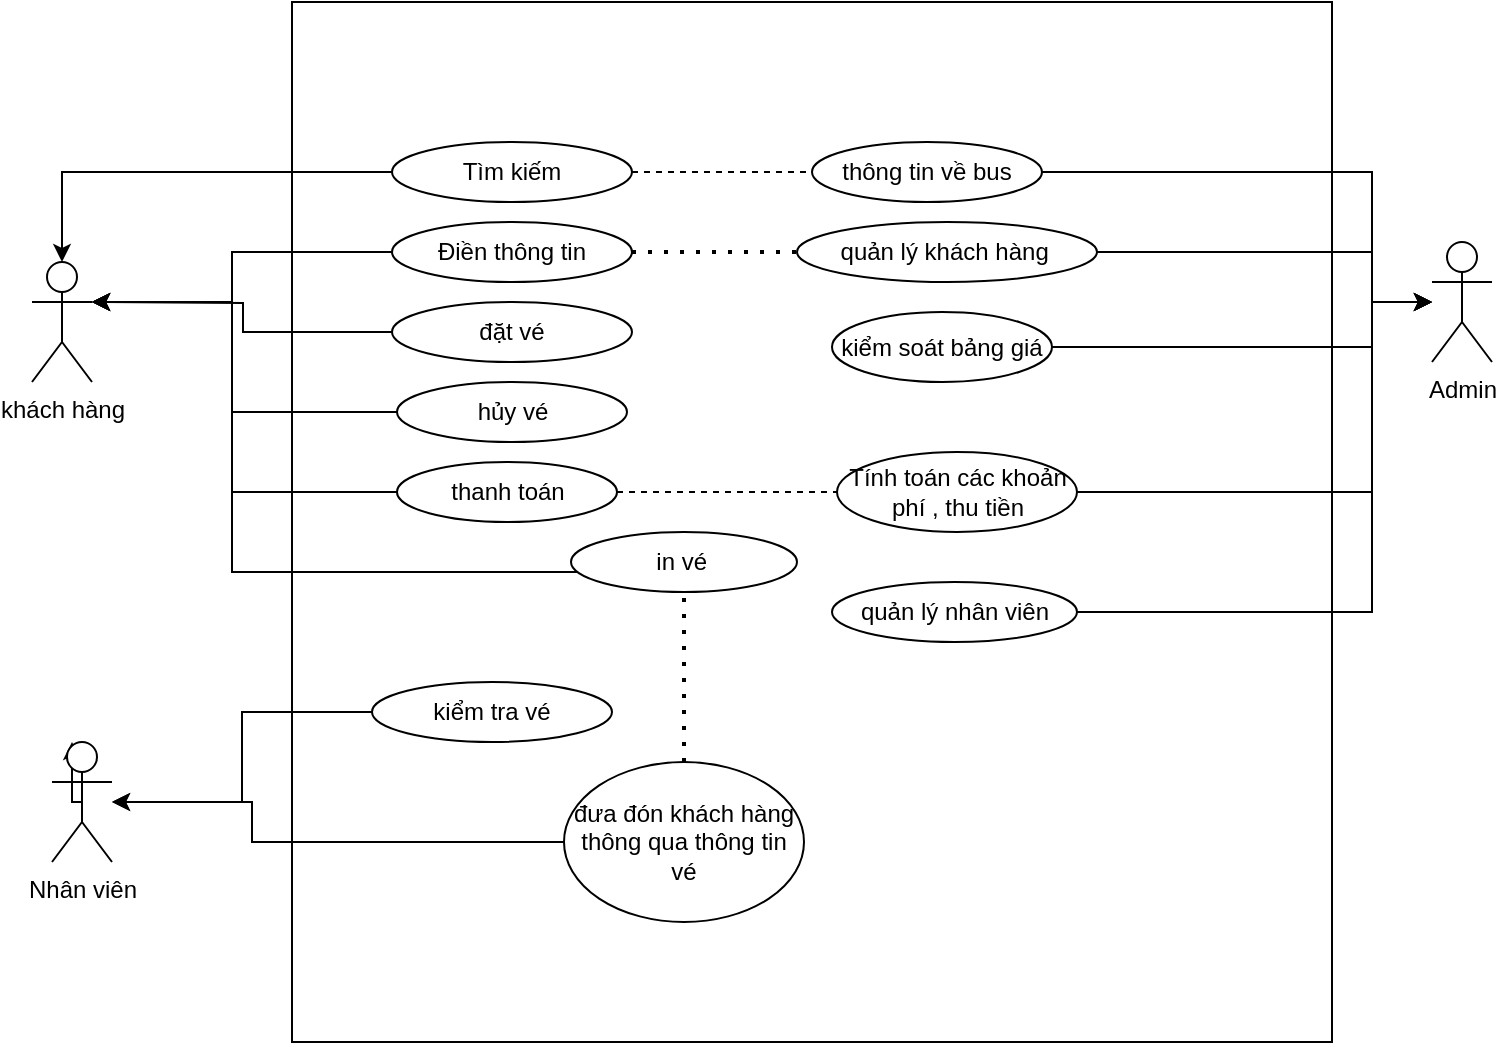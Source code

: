 <mxfile version="13.7.5" type="github">
  <diagram id="j31mRTm_-CNbjtzLo3Qr" name="Page-1">
    <mxGraphModel dx="782" dy="483" grid="1" gridSize="10" guides="1" tooltips="1" connect="1" arrows="1" fold="1" page="1" pageScale="1" pageWidth="850" pageHeight="1100" math="0" shadow="0">
      <root>
        <mxCell id="0" />
        <mxCell id="1" parent="0" />
        <mxCell id="pvcZD3t7a6kfpfQKi11r-1" value="" style="whiteSpace=wrap;html=1;aspect=fixed;" vertex="1" parent="1">
          <mxGeometry x="180" y="500" width="520" height="520" as="geometry" />
        </mxCell>
        <mxCell id="pvcZD3t7a6kfpfQKi11r-4" value="khách hàng&lt;br&gt;" style="shape=umlActor;verticalLabelPosition=bottom;verticalAlign=top;html=1;outlineConnect=0;" vertex="1" parent="1">
          <mxGeometry x="50" y="630" width="30" height="60" as="geometry" />
        </mxCell>
        <mxCell id="pvcZD3t7a6kfpfQKi11r-5" value="Admin&lt;br&gt;" style="shape=umlActor;verticalLabelPosition=bottom;verticalAlign=top;html=1;outlineConnect=0;" vertex="1" parent="1">
          <mxGeometry x="750" y="620" width="30" height="60" as="geometry" />
        </mxCell>
        <mxCell id="pvcZD3t7a6kfpfQKi11r-12" style="edgeStyle=orthogonalEdgeStyle;rounded=0;orthogonalLoop=1;jettySize=auto;html=1;exitX=0;exitY=0.5;exitDx=0;exitDy=0;" edge="1" parent="1" source="pvcZD3t7a6kfpfQKi11r-6" target="pvcZD3t7a6kfpfQKi11r-4">
          <mxGeometry relative="1" as="geometry" />
        </mxCell>
        <mxCell id="pvcZD3t7a6kfpfQKi11r-6" value="Tìm kiếm" style="ellipse;whiteSpace=wrap;html=1;" vertex="1" parent="1">
          <mxGeometry x="230" y="570" width="120" height="30" as="geometry" />
        </mxCell>
        <mxCell id="pvcZD3t7a6kfpfQKi11r-9" style="edgeStyle=orthogonalEdgeStyle;rounded=0;orthogonalLoop=1;jettySize=auto;html=1;exitX=0.5;exitY=0.5;exitDx=0;exitDy=0;exitPerimeter=0;" edge="1" parent="1" source="pvcZD3t7a6kfpfQKi11r-8">
          <mxGeometry relative="1" as="geometry">
            <mxPoint x="70" y="870" as="targetPoint" />
          </mxGeometry>
        </mxCell>
        <mxCell id="pvcZD3t7a6kfpfQKi11r-8" value="Nhân viên&lt;br&gt;" style="shape=umlActor;verticalLabelPosition=bottom;verticalAlign=top;html=1;outlineConnect=0;" vertex="1" parent="1">
          <mxGeometry x="60" y="870" width="30" height="60" as="geometry" />
        </mxCell>
        <mxCell id="pvcZD3t7a6kfpfQKi11r-18" style="edgeStyle=orthogonalEdgeStyle;rounded=0;orthogonalLoop=1;jettySize=auto;html=1;exitX=0;exitY=0.5;exitDx=0;exitDy=0;entryX=1;entryY=0.333;entryDx=0;entryDy=0;entryPerimeter=0;" edge="1" parent="1" source="pvcZD3t7a6kfpfQKi11r-13" target="pvcZD3t7a6kfpfQKi11r-4">
          <mxGeometry relative="1" as="geometry">
            <Array as="points">
              <mxPoint x="150" y="625" />
              <mxPoint x="150" y="650" />
            </Array>
          </mxGeometry>
        </mxCell>
        <mxCell id="pvcZD3t7a6kfpfQKi11r-13" value="Điền thông tin" style="ellipse;whiteSpace=wrap;html=1;" vertex="1" parent="1">
          <mxGeometry x="230" y="610" width="120" height="30" as="geometry" />
        </mxCell>
        <mxCell id="pvcZD3t7a6kfpfQKi11r-22" style="edgeStyle=orthogonalEdgeStyle;rounded=0;orthogonalLoop=1;jettySize=auto;html=1;" edge="1" parent="1" source="pvcZD3t7a6kfpfQKi11r-14">
          <mxGeometry relative="1" as="geometry">
            <mxPoint x="80" y="650" as="targetPoint" />
          </mxGeometry>
        </mxCell>
        <mxCell id="pvcZD3t7a6kfpfQKi11r-14" value="đặt vé" style="ellipse;whiteSpace=wrap;html=1;" vertex="1" parent="1">
          <mxGeometry x="230" y="650" width="120" height="30" as="geometry" />
        </mxCell>
        <mxCell id="pvcZD3t7a6kfpfQKi11r-21" style="edgeStyle=orthogonalEdgeStyle;rounded=0;orthogonalLoop=1;jettySize=auto;html=1;" edge="1" parent="1" source="pvcZD3t7a6kfpfQKi11r-15">
          <mxGeometry relative="1" as="geometry">
            <mxPoint x="80" y="650" as="targetPoint" />
            <Array as="points">
              <mxPoint x="150" y="705" />
              <mxPoint x="150" y="650" />
            </Array>
          </mxGeometry>
        </mxCell>
        <mxCell id="pvcZD3t7a6kfpfQKi11r-15" value="hủy vé" style="ellipse;whiteSpace=wrap;html=1;" vertex="1" parent="1">
          <mxGeometry x="232.5" y="690" width="115" height="30" as="geometry" />
        </mxCell>
        <mxCell id="pvcZD3t7a6kfpfQKi11r-23" style="edgeStyle=orthogonalEdgeStyle;rounded=0;orthogonalLoop=1;jettySize=auto;html=1;" edge="1" parent="1" source="pvcZD3t7a6kfpfQKi11r-16">
          <mxGeometry relative="1" as="geometry">
            <mxPoint x="80" y="650" as="targetPoint" />
            <Array as="points">
              <mxPoint x="150" y="745" />
              <mxPoint x="150" y="650" />
            </Array>
          </mxGeometry>
        </mxCell>
        <mxCell id="pvcZD3t7a6kfpfQKi11r-16" value="thanh toán&lt;br&gt;" style="ellipse;whiteSpace=wrap;html=1;" vertex="1" parent="1">
          <mxGeometry x="232.5" y="730" width="110" height="30" as="geometry" />
        </mxCell>
        <mxCell id="pvcZD3t7a6kfpfQKi11r-24" style="edgeStyle=orthogonalEdgeStyle;rounded=0;orthogonalLoop=1;jettySize=auto;html=1;" edge="1" parent="1" source="pvcZD3t7a6kfpfQKi11r-17">
          <mxGeometry relative="1" as="geometry">
            <mxPoint x="80" y="650" as="targetPoint" />
            <Array as="points">
              <mxPoint x="150" y="785" />
              <mxPoint x="150" y="650" />
            </Array>
          </mxGeometry>
        </mxCell>
        <mxCell id="pvcZD3t7a6kfpfQKi11r-17" value="in vé&amp;nbsp;" style="ellipse;whiteSpace=wrap;html=1;" vertex="1" parent="1">
          <mxGeometry x="319.5" y="765" width="113" height="30" as="geometry" />
        </mxCell>
        <mxCell id="pvcZD3t7a6kfpfQKi11r-32" style="edgeStyle=orthogonalEdgeStyle;rounded=0;orthogonalLoop=1;jettySize=auto;html=1;" edge="1" parent="1" source="pvcZD3t7a6kfpfQKi11r-25" target="pvcZD3t7a6kfpfQKi11r-5">
          <mxGeometry relative="1" as="geometry">
            <Array as="points">
              <mxPoint x="720" y="585" />
              <mxPoint x="720" y="650" />
            </Array>
          </mxGeometry>
        </mxCell>
        <mxCell id="pvcZD3t7a6kfpfQKi11r-25" value="thông tin về bus&lt;br&gt;" style="ellipse;whiteSpace=wrap;html=1;" vertex="1" parent="1">
          <mxGeometry x="440" y="570" width="115" height="30" as="geometry" />
        </mxCell>
        <mxCell id="pvcZD3t7a6kfpfQKi11r-53" style="edgeStyle=orthogonalEdgeStyle;rounded=0;orthogonalLoop=1;jettySize=auto;html=1;" edge="1" parent="1" source="pvcZD3t7a6kfpfQKi11r-28">
          <mxGeometry relative="1" as="geometry">
            <mxPoint x="750" y="650" as="targetPoint" />
            <Array as="points">
              <mxPoint x="720" y="805" />
              <mxPoint x="720" y="650" />
            </Array>
          </mxGeometry>
        </mxCell>
        <mxCell id="pvcZD3t7a6kfpfQKi11r-28" value="quản lý nhân viên" style="ellipse;whiteSpace=wrap;html=1;" vertex="1" parent="1">
          <mxGeometry x="450" y="790" width="122.5" height="30" as="geometry" />
        </mxCell>
        <mxCell id="pvcZD3t7a6kfpfQKi11r-49" style="edgeStyle=orthogonalEdgeStyle;rounded=0;orthogonalLoop=1;jettySize=auto;html=1;" edge="1" parent="1" source="pvcZD3t7a6kfpfQKi11r-29">
          <mxGeometry relative="1" as="geometry">
            <mxPoint x="750" y="650" as="targetPoint" />
            <Array as="points">
              <mxPoint x="720" y="625" />
              <mxPoint x="720" y="650" />
            </Array>
          </mxGeometry>
        </mxCell>
        <mxCell id="pvcZD3t7a6kfpfQKi11r-29" value="quản lý khách hàng&amp;nbsp;" style="ellipse;whiteSpace=wrap;html=1;" vertex="1" parent="1">
          <mxGeometry x="432.5" y="610" width="150" height="30" as="geometry" />
        </mxCell>
        <mxCell id="pvcZD3t7a6kfpfQKi11r-41" style="edgeStyle=orthogonalEdgeStyle;rounded=0;orthogonalLoop=1;jettySize=auto;html=1;" edge="1" parent="1" source="pvcZD3t7a6kfpfQKi11r-30" target="pvcZD3t7a6kfpfQKi11r-8">
          <mxGeometry relative="1" as="geometry" />
        </mxCell>
        <mxCell id="pvcZD3t7a6kfpfQKi11r-30" value="kiểm tra vé" style="ellipse;whiteSpace=wrap;html=1;" vertex="1" parent="1">
          <mxGeometry x="220" y="840" width="120" height="30" as="geometry" />
        </mxCell>
        <mxCell id="pvcZD3t7a6kfpfQKi11r-42" style="edgeStyle=orthogonalEdgeStyle;rounded=0;orthogonalLoop=1;jettySize=auto;html=1;" edge="1" parent="1" source="pvcZD3t7a6kfpfQKi11r-31">
          <mxGeometry relative="1" as="geometry">
            <mxPoint x="90" y="900" as="targetPoint" />
            <Array as="points">
              <mxPoint x="160" y="920" />
              <mxPoint x="160" y="900" />
            </Array>
          </mxGeometry>
        </mxCell>
        <mxCell id="pvcZD3t7a6kfpfQKi11r-31" value="đưa đón khách hàng thông qua thông tin vé" style="ellipse;whiteSpace=wrap;html=1;" vertex="1" parent="1">
          <mxGeometry x="316" y="880" width="120" height="80" as="geometry" />
        </mxCell>
        <mxCell id="pvcZD3t7a6kfpfQKi11r-51" style="edgeStyle=orthogonalEdgeStyle;rounded=0;orthogonalLoop=1;jettySize=auto;html=1;" edge="1" parent="1" source="pvcZD3t7a6kfpfQKi11r-27">
          <mxGeometry relative="1" as="geometry">
            <mxPoint x="750" y="650" as="targetPoint" />
            <Array as="points">
              <mxPoint x="720" y="745" />
              <mxPoint x="720" y="650" />
            </Array>
          </mxGeometry>
        </mxCell>
        <mxCell id="pvcZD3t7a6kfpfQKi11r-27" value="Tính toán các khoản phí , thu tiền&lt;br&gt;" style="ellipse;whiteSpace=wrap;html=1;" vertex="1" parent="1">
          <mxGeometry x="452.5" y="725" width="120" height="40" as="geometry" />
        </mxCell>
        <mxCell id="pvcZD3t7a6kfpfQKi11r-50" style="edgeStyle=orthogonalEdgeStyle;rounded=0;orthogonalLoop=1;jettySize=auto;html=1;" edge="1" parent="1" source="pvcZD3t7a6kfpfQKi11r-26">
          <mxGeometry relative="1" as="geometry">
            <mxPoint x="750" y="650" as="targetPoint" />
            <Array as="points">
              <mxPoint x="720" y="673" />
              <mxPoint x="720" y="650" />
            </Array>
          </mxGeometry>
        </mxCell>
        <mxCell id="pvcZD3t7a6kfpfQKi11r-26" value="kiểm soát bảng giá&lt;br&gt;" style="ellipse;whiteSpace=wrap;html=1;" vertex="1" parent="1">
          <mxGeometry x="450" y="655" width="110" height="35" as="geometry" />
        </mxCell>
        <mxCell id="pvcZD3t7a6kfpfQKi11r-60" value="" style="endArrow=none;dashed=1;html=1;dashPattern=1 3;strokeWidth=2;exitX=1;exitY=0.5;exitDx=0;exitDy=0;" edge="1" parent="1" source="pvcZD3t7a6kfpfQKi11r-13" target="pvcZD3t7a6kfpfQKi11r-29">
          <mxGeometry width="50" height="50" relative="1" as="geometry">
            <mxPoint x="380" y="730" as="sourcePoint" />
            <mxPoint x="430" y="680" as="targetPoint" />
          </mxGeometry>
        </mxCell>
        <mxCell id="pvcZD3t7a6kfpfQKi11r-62" value="" style="endArrow=none;dashed=1;html=1;exitX=1;exitY=0.5;exitDx=0;exitDy=0;entryX=0;entryY=0.5;entryDx=0;entryDy=0;" edge="1" parent="1" source="pvcZD3t7a6kfpfQKi11r-16" target="pvcZD3t7a6kfpfQKi11r-27">
          <mxGeometry width="50" height="50" relative="1" as="geometry">
            <mxPoint x="380" y="730" as="sourcePoint" />
            <mxPoint x="430" y="680" as="targetPoint" />
          </mxGeometry>
        </mxCell>
        <mxCell id="pvcZD3t7a6kfpfQKi11r-66" value="" style="endArrow=none;dashed=1;html=1;entryX=0;entryY=0.5;entryDx=0;entryDy=0;" edge="1" parent="1" source="pvcZD3t7a6kfpfQKi11r-6" target="pvcZD3t7a6kfpfQKi11r-25">
          <mxGeometry width="50" height="50" relative="1" as="geometry">
            <mxPoint x="380" y="730" as="sourcePoint" />
            <mxPoint x="430" y="680" as="targetPoint" />
          </mxGeometry>
        </mxCell>
        <mxCell id="pvcZD3t7a6kfpfQKi11r-67" value="" style="endArrow=none;dashed=1;html=1;dashPattern=1 3;strokeWidth=2;exitX=0.5;exitY=0;exitDx=0;exitDy=0;entryX=0.5;entryY=1;entryDx=0;entryDy=0;" edge="1" parent="1" source="pvcZD3t7a6kfpfQKi11r-31" target="pvcZD3t7a6kfpfQKi11r-17">
          <mxGeometry width="50" height="50" relative="1" as="geometry">
            <mxPoint x="380" y="830" as="sourcePoint" />
            <mxPoint x="430" y="780" as="targetPoint" />
          </mxGeometry>
        </mxCell>
      </root>
    </mxGraphModel>
  </diagram>
</mxfile>

